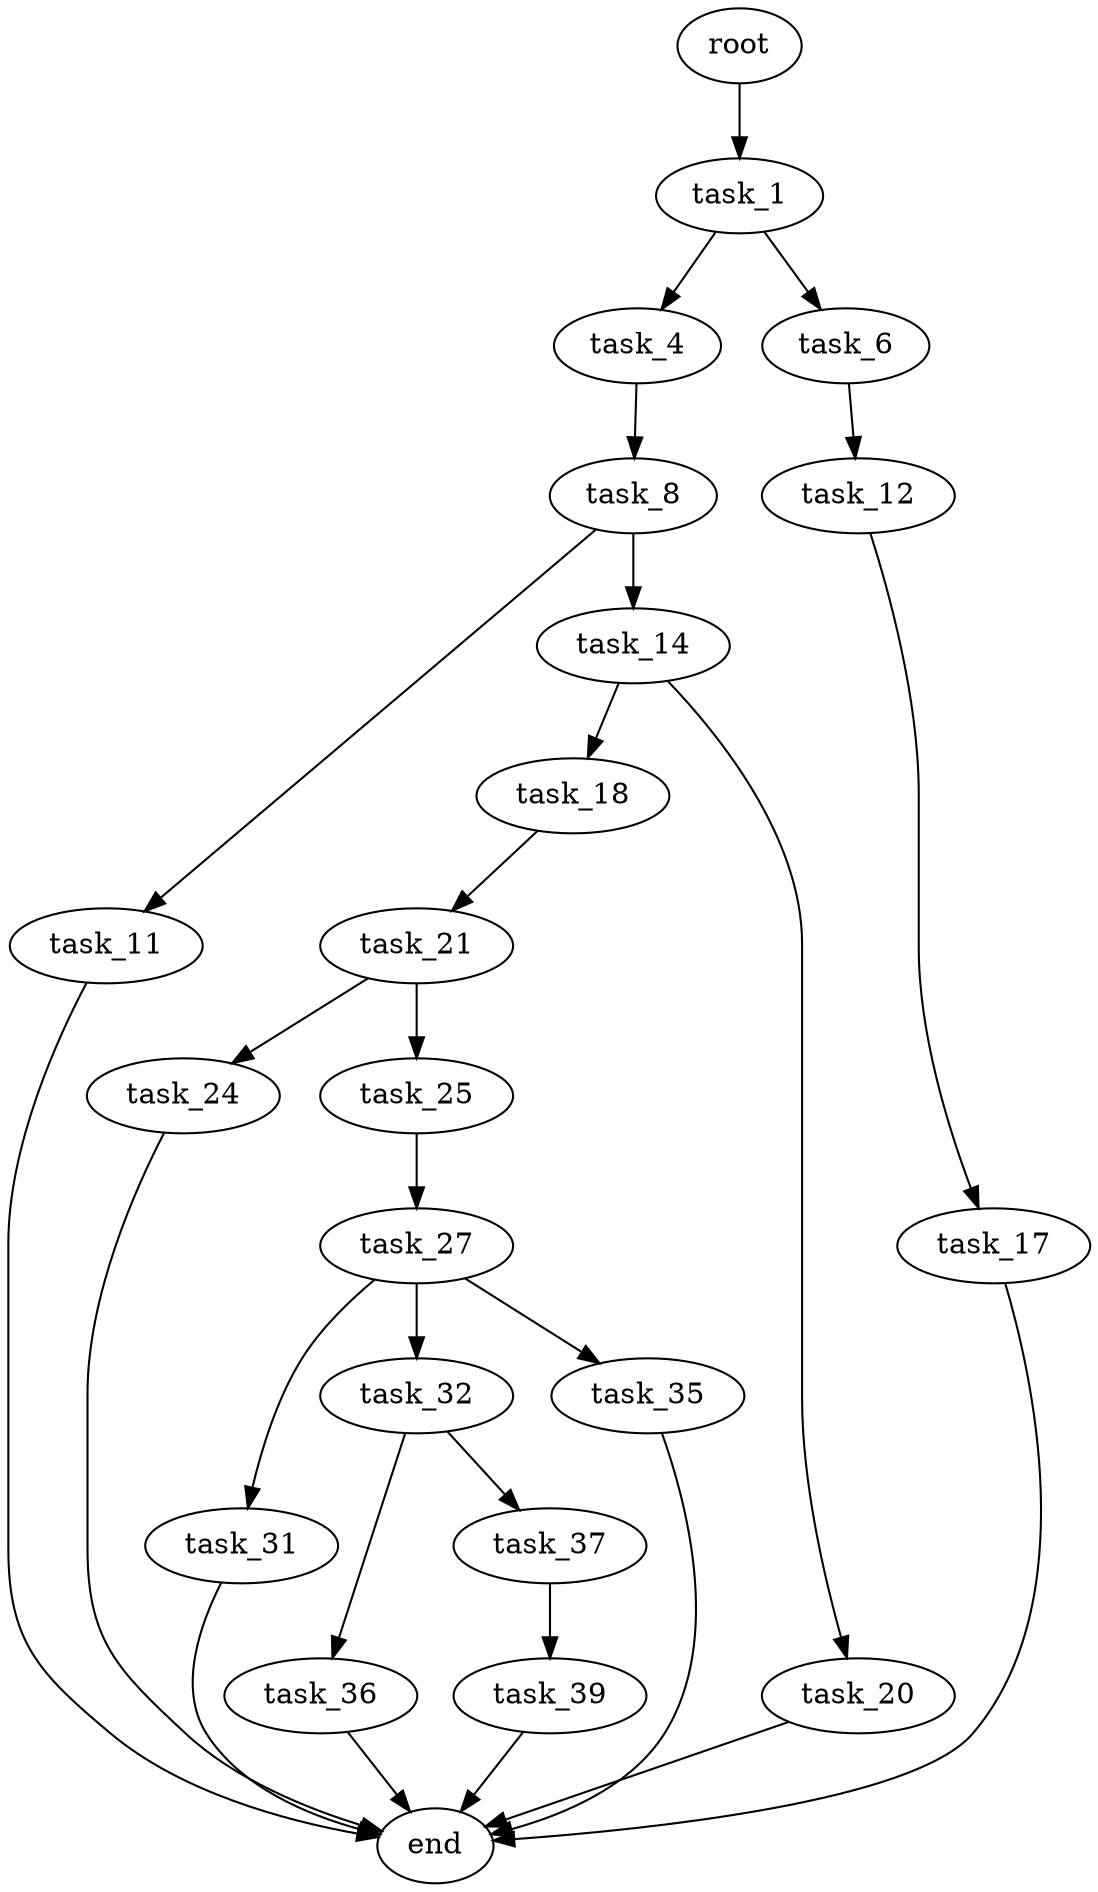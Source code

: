 digraph G {
  root [size="0.000000"];
  task_1 [size="3422303587.000000"];
  task_4 [size="134217728000.000000"];
  task_6 [size="1695620232.000000"];
  task_8 [size="899224669248.000000"];
  task_12 [size="470178280822.000000"];
  task_11 [size="6307260773.000000"];
  task_14 [size="1073741824000.000000"];
  end [size="0.000000"];
  task_17 [size="5777333583.000000"];
  task_18 [size="1073741824000.000000"];
  task_20 [size="1040089474101.000000"];
  task_21 [size="1073741824000.000000"];
  task_24 [size="12860593234.000000"];
  task_25 [size="549755813888.000000"];
  task_27 [size="28991029248.000000"];
  task_31 [size="68719476736.000000"];
  task_32 [size="9171350504.000000"];
  task_35 [size="1412863591.000000"];
  task_36 [size="782757789696.000000"];
  task_37 [size="4094922804.000000"];
  task_39 [size="778120887511.000000"];

  root -> task_1 [size="1.000000"];
  task_1 -> task_4 [size="411041792.000000"];
  task_1 -> task_6 [size="411041792.000000"];
  task_4 -> task_8 [size="209715200.000000"];
  task_6 -> task_12 [size="134217728.000000"];
  task_8 -> task_11 [size="679477248.000000"];
  task_8 -> task_14 [size="679477248.000000"];
  task_12 -> task_17 [size="411041792.000000"];
  task_11 -> end [size="1.000000"];
  task_14 -> task_18 [size="838860800.000000"];
  task_14 -> task_20 [size="838860800.000000"];
  task_17 -> end [size="1.000000"];
  task_18 -> task_21 [size="838860800.000000"];
  task_20 -> end [size="1.000000"];
  task_21 -> task_24 [size="838860800.000000"];
  task_21 -> task_25 [size="838860800.000000"];
  task_24 -> end [size="1.000000"];
  task_25 -> task_27 [size="536870912.000000"];
  task_27 -> task_31 [size="75497472.000000"];
  task_27 -> task_32 [size="75497472.000000"];
  task_27 -> task_35 [size="75497472.000000"];
  task_31 -> end [size="1.000000"];
  task_32 -> task_36 [size="209715200.000000"];
  task_32 -> task_37 [size="209715200.000000"];
  task_35 -> end [size="1.000000"];
  task_36 -> end [size="1.000000"];
  task_37 -> task_39 [size="75497472.000000"];
  task_39 -> end [size="1.000000"];
}
